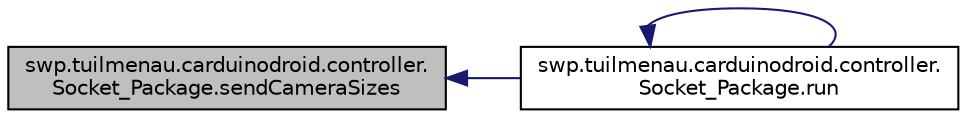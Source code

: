 digraph "swp.tuilmenau.carduinodroid.controller.Socket_Package.sendCameraSizes"
{
  edge [fontname="Helvetica",fontsize="10",labelfontname="Helvetica",labelfontsize="10"];
  node [fontname="Helvetica",fontsize="10",shape=record];
  rankdir="LR";
  Node1 [label="swp.tuilmenau.carduinodroid.controller.\lSocket_Package.sendCameraSizes",height=0.2,width=0.4,color="black", fillcolor="grey75", style="filled", fontcolor="black"];
  Node1 -> Node2 [dir="back",color="midnightblue",fontsize="10",style="solid",fontname="Helvetica"];
  Node2 [label="swp.tuilmenau.carduinodroid.controller.\lSocket_Package.run",height=0.2,width=0.4,color="black", fillcolor="white", style="filled",URL="$classswp_1_1tuilmenau_1_1carduinodroid_1_1controller_1_1_socket___package.html#a5ac59e8b14090f0669452997e1d55a09"];
  Node2 -> Node2 [dir="back",color="midnightblue",fontsize="10",style="solid",fontname="Helvetica"];
}
